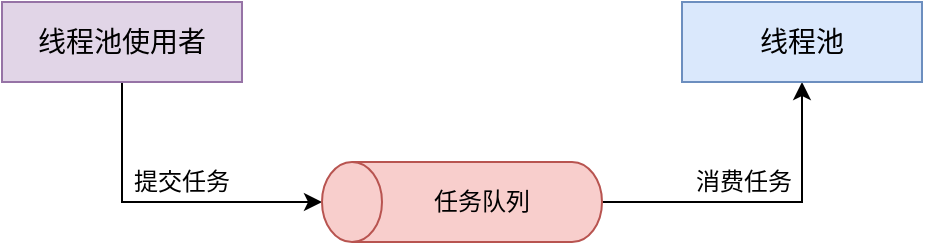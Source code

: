 <mxfile version="14.1.8" type="device"><diagram id="C5RBs43oDa-KdzZeNtuy" name="Page-1"><mxGraphModel dx="805" dy="462" grid="0" gridSize="10" guides="1" tooltips="1" connect="1" arrows="1" fold="1" page="1" pageScale="1" pageWidth="827" pageHeight="1169" math="0" shadow="0"><root><mxCell id="WIyWlLk6GJQsqaUBKTNV-0"/><mxCell id="WIyWlLk6GJQsqaUBKTNV-1" parent="WIyWlLk6GJQsqaUBKTNV-0"/><mxCell id="x9yTNwO7WtHFNjHxdJEJ-4" style="edgeStyle=orthogonalEdgeStyle;rounded=0;orthogonalLoop=1;jettySize=auto;html=1;entryX=0.5;entryY=0;entryDx=0;entryDy=0;entryPerimeter=0;exitX=0.5;exitY=1;exitDx=0;exitDy=0;" edge="1" parent="WIyWlLk6GJQsqaUBKTNV-1" source="x9yTNwO7WtHFNjHxdJEJ-0" target="x9yTNwO7WtHFNjHxdJEJ-1"><mxGeometry relative="1" as="geometry"/></mxCell><mxCell id="x9yTNwO7WtHFNjHxdJEJ-0" value="&lt;span style=&quot;font-size: 10.5pt&quot;&gt;线程池使用者&lt;/span&gt;" style="rounded=0;whiteSpace=wrap;html=1;fillColor=#e1d5e7;strokeColor=#9673a6;" vertex="1" parent="WIyWlLk6GJQsqaUBKTNV-1"><mxGeometry x="160" y="120" width="120" height="40" as="geometry"/></mxCell><mxCell id="x9yTNwO7WtHFNjHxdJEJ-5" style="edgeStyle=orthogonalEdgeStyle;rounded=0;orthogonalLoop=1;jettySize=auto;html=1;entryX=0.5;entryY=1;entryDx=0;entryDy=0;" edge="1" parent="WIyWlLk6GJQsqaUBKTNV-1" source="x9yTNwO7WtHFNjHxdJEJ-1" target="x9yTNwO7WtHFNjHxdJEJ-3"><mxGeometry relative="1" as="geometry"/></mxCell><mxCell id="x9yTNwO7WtHFNjHxdJEJ-1" value="" style="shape=cylinder3;whiteSpace=wrap;html=1;boundedLbl=1;backgroundOutline=1;size=15;rotation=-90;fillColor=#f8cecc;strokeColor=#b85450;" vertex="1" parent="WIyWlLk6GJQsqaUBKTNV-1"><mxGeometry x="370" y="150" width="40" height="140" as="geometry"/></mxCell><mxCell id="x9yTNwO7WtHFNjHxdJEJ-2" value="任务队列" style="text;html=1;align=center;verticalAlign=middle;whiteSpace=wrap;rounded=0;" vertex="1" parent="WIyWlLk6GJQsqaUBKTNV-1"><mxGeometry x="370" y="210" width="60" height="20" as="geometry"/></mxCell><mxCell id="x9yTNwO7WtHFNjHxdJEJ-3" value="&lt;span style=&quot;font-size: 10.5pt&quot;&gt;线程池&lt;/span&gt;" style="rounded=0;whiteSpace=wrap;html=1;fillColor=#dae8fc;strokeColor=#6c8ebf;" vertex="1" parent="WIyWlLk6GJQsqaUBKTNV-1"><mxGeometry x="500" y="120" width="120" height="40" as="geometry"/></mxCell><mxCell id="x9yTNwO7WtHFNjHxdJEJ-6" value="提交任务" style="text;html=1;strokeColor=none;fillColor=none;align=center;verticalAlign=middle;whiteSpace=wrap;rounded=0;" vertex="1" parent="WIyWlLk6GJQsqaUBKTNV-1"><mxGeometry x="220" y="200" width="60" height="20" as="geometry"/></mxCell><mxCell id="x9yTNwO7WtHFNjHxdJEJ-8" value="消费任务" style="text;html=1;strokeColor=none;fillColor=none;align=center;verticalAlign=middle;whiteSpace=wrap;rounded=0;" vertex="1" parent="WIyWlLk6GJQsqaUBKTNV-1"><mxGeometry x="501" y="200" width="60" height="20" as="geometry"/></mxCell></root></mxGraphModel></diagram></mxfile>